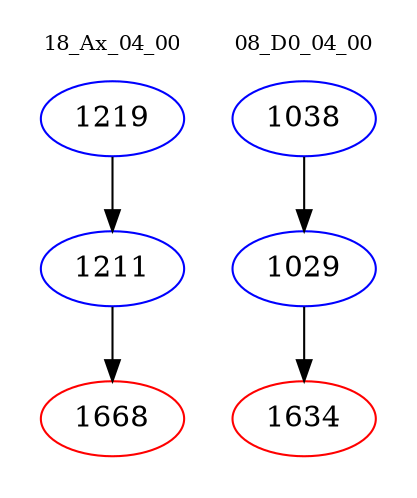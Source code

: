digraph{
subgraph cluster_0 {
color = white
label = "18_Ax_04_00";
fontsize=10;
T0_1219 [label="1219", color="blue"]
T0_1219 -> T0_1211 [color="black"]
T0_1211 [label="1211", color="blue"]
T0_1211 -> T0_1668 [color="black"]
T0_1668 [label="1668", color="red"]
}
subgraph cluster_1 {
color = white
label = "08_D0_04_00";
fontsize=10;
T1_1038 [label="1038", color="blue"]
T1_1038 -> T1_1029 [color="black"]
T1_1029 [label="1029", color="blue"]
T1_1029 -> T1_1634 [color="black"]
T1_1634 [label="1634", color="red"]
}
}
